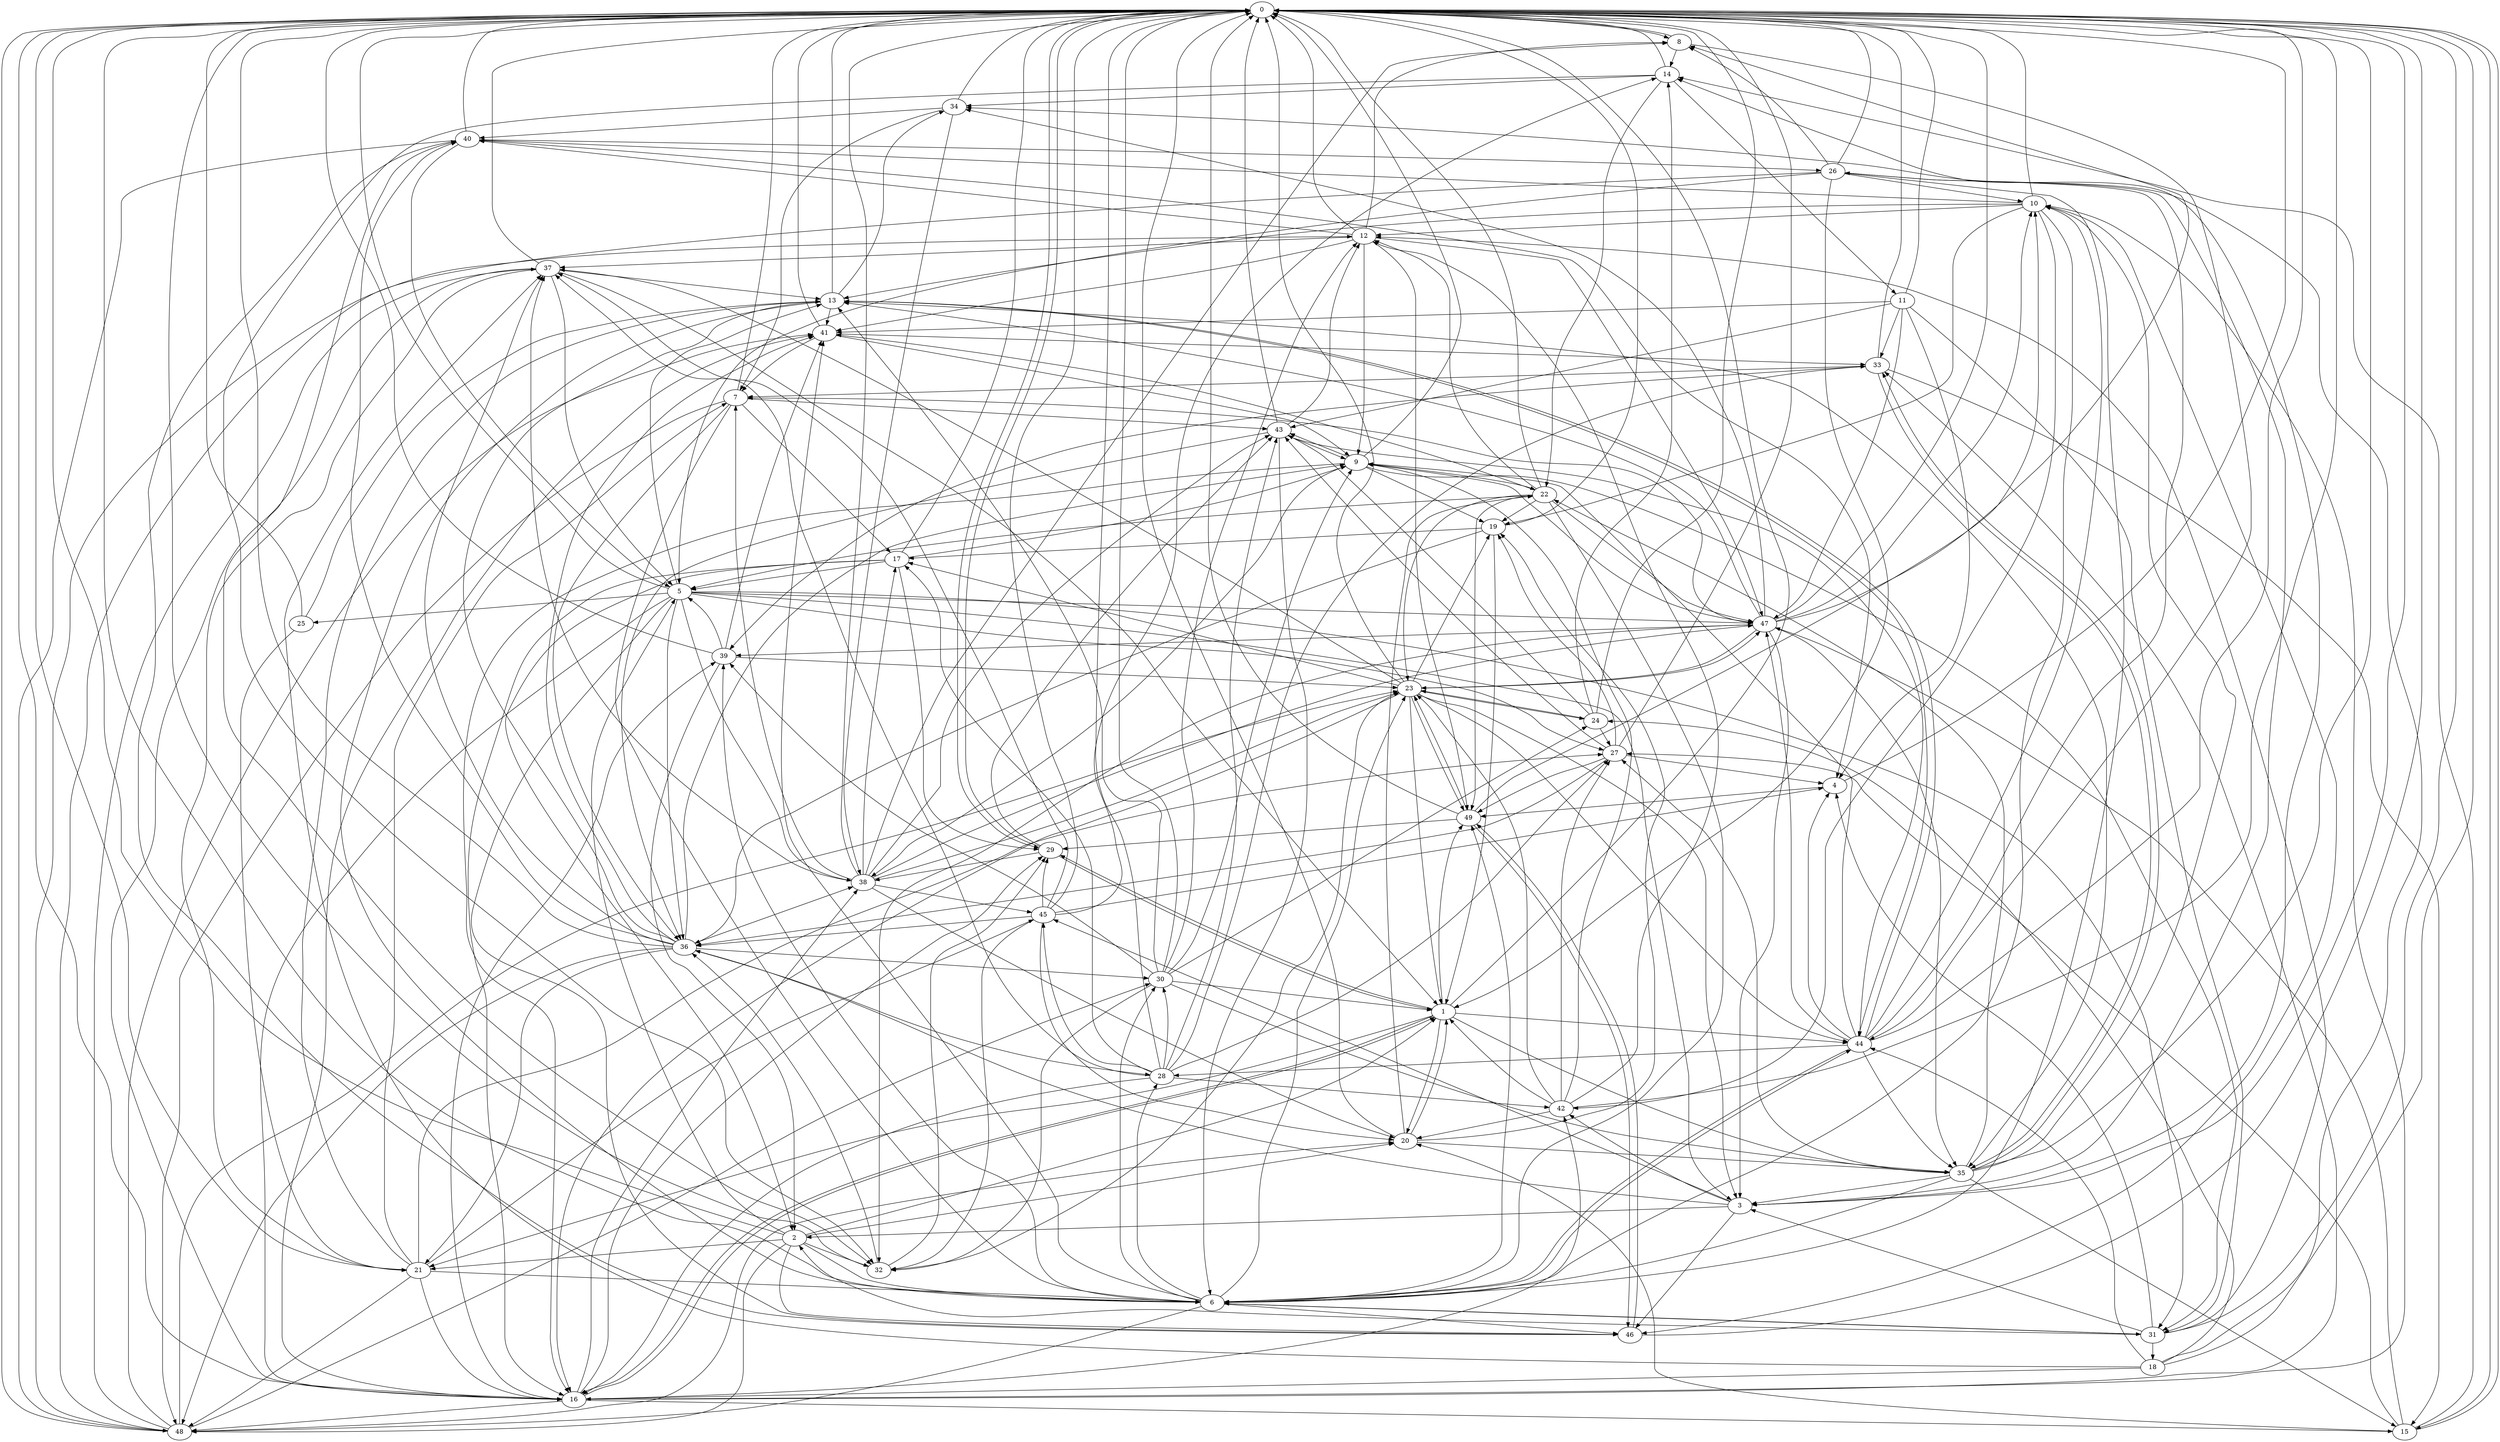 strict digraph "" {
	0	 [component_delay=3];
	8	 [component_delay=3];
	0 -> 8	 [wire_delay=1];
	15	 [component_delay=3];
	0 -> 15	 [wire_delay=1];
	29	 [component_delay=3];
	0 -> 29	 [wire_delay=1];
	1	 [component_delay=3];
	1 -> 0	 [wire_delay=1];
	16	 [component_delay=3];
	1 -> 16	 [wire_delay=1];
	20	 [component_delay=3];
	1 -> 20	 [wire_delay=1];
	21	 [component_delay=3];
	1 -> 21	 [wire_delay=1];
	1 -> 29	 [wire_delay=1];
	35	 [component_delay=3];
	1 -> 35	 [wire_delay=1];
	44	 [component_delay=3];
	1 -> 44	 [wire_delay=1];
	49	 [component_delay=3];
	1 -> 49	 [wire_delay=1];
	2	 [component_delay=3];
	2 -> 0	 [wire_delay=1];
	2 -> 1	 [wire_delay=1];
	5	 [component_delay=3];
	2 -> 5	 [wire_delay=1];
	6	 [component_delay=3];
	2 -> 6	 [wire_delay=1];
	2 -> 20	 [wire_delay=1];
	2 -> 21	 [wire_delay=1];
	32	 [component_delay=3];
	2 -> 32	 [wire_delay=1];
	46	 [component_delay=3];
	2 -> 46	 [wire_delay=1];
	48	 [component_delay=3];
	2 -> 48	 [wire_delay=1];
	3	 [component_delay=3];
	3 -> 0	 [wire_delay=1];
	3 -> 2	 [wire_delay=1];
	14	 [component_delay=3];
	3 -> 14	 [wire_delay=1];
	36	 [component_delay=3];
	3 -> 36	 [wire_delay=1];
	42	 [component_delay=3];
	3 -> 42	 [wire_delay=1];
	45	 [component_delay=3];
	3 -> 45	 [wire_delay=1];
	3 -> 46	 [wire_delay=1];
	4	 [component_delay=3];
	4 -> 0	 [wire_delay=1];
	4 -> 49	 [wire_delay=1];
	5 -> 0	 [wire_delay=1];
	5 -> 3	 [wire_delay=1];
	13	 [component_delay=3];
	5 -> 13	 [wire_delay=1];
	5 -> 16	 [wire_delay=1];
	25	 [component_delay=3];
	5 -> 25	 [wire_delay=1];
	27	 [component_delay=3];
	5 -> 27	 [wire_delay=1];
	31	 [component_delay=3];
	5 -> 31	 [wire_delay=1];
	5 -> 36	 [wire_delay=1];
	38	 [component_delay=3];
	5 -> 38	 [wire_delay=1];
	5 -> 46	 [wire_delay=1];
	47	 [component_delay=3];
	5 -> 47	 [wire_delay=1];
	6 -> 0	 [wire_delay=1];
	23	 [component_delay=3];
	6 -> 23	 [wire_delay=1];
	28	 [component_delay=3];
	6 -> 28	 [wire_delay=1];
	30	 [component_delay=3];
	6 -> 30	 [wire_delay=1];
	6 -> 31	 [wire_delay=1];
	39	 [component_delay=3];
	6 -> 39	 [wire_delay=1];
	41	 [component_delay=3];
	6 -> 41	 [wire_delay=1];
	6 -> 44	 [wire_delay=1];
	6 -> 46	 [wire_delay=1];
	6 -> 48	 [wire_delay=1];
	6 -> 49	 [wire_delay=1];
	7	 [component_delay=3];
	7 -> 0	 [wire_delay=1];
	7 -> 6	 [wire_delay=1];
	17	 [component_delay=3];
	7 -> 17	 [wire_delay=1];
	7 -> 36	 [wire_delay=1];
	43	 [component_delay=3];
	7 -> 43	 [wire_delay=1];
	7 -> 48	 [wire_delay=1];
	8 -> 0	 [wire_delay=1];
	8 -> 14	 [wire_delay=1];
	8 -> 44	 [wire_delay=1];
	9	 [component_delay=3];
	9 -> 0	 [wire_delay=1];
	9 -> 16	 [wire_delay=1];
	19	 [component_delay=3];
	9 -> 19	 [wire_delay=1];
	22	 [component_delay=3];
	9 -> 22	 [wire_delay=1];
	9 -> 31	 [wire_delay=1];
	9 -> 38	 [wire_delay=1];
	9 -> 43	 [wire_delay=1];
	9 -> 47	 [wire_delay=1];
	10	 [component_delay=3];
	10 -> 0	 [wire_delay=1];
	10 -> 6	 [wire_delay=1];
	12	 [component_delay=3];
	10 -> 12	 [wire_delay=1];
	10 -> 13	 [wire_delay=1];
	10 -> 19	 [wire_delay=1];
	40	 [component_delay=3];
	10 -> 40	 [wire_delay=1];
	10 -> 42	 [wire_delay=1];
	10 -> 46	 [wire_delay=1];
	11	 [component_delay=3];
	11 -> 0	 [wire_delay=1];
	11 -> 4	 [wire_delay=1];
	11 -> 31	 [wire_delay=1];
	33	 [component_delay=3];
	11 -> 33	 [wire_delay=1];
	11 -> 41	 [wire_delay=1];
	11 -> 43	 [wire_delay=1];
	11 -> 47	 [wire_delay=1];
	12 -> 0	 [wire_delay=1];
	12 -> 8	 [wire_delay=1];
	12 -> 9	 [wire_delay=1];
	37	 [component_delay=3];
	12 -> 37	 [wire_delay=1];
	12 -> 40	 [wire_delay=1];
	12 -> 41	 [wire_delay=1];
	12 -> 47	 [wire_delay=1];
	12 -> 49	 [wire_delay=1];
	13 -> 0	 [wire_delay=1];
	13 -> 6	 [wire_delay=1];
	34	 [component_delay=3];
	13 -> 34	 [wire_delay=1];
	13 -> 35	 [wire_delay=1];
	13 -> 41	 [wire_delay=1];
	13 -> 44	 [wire_delay=1];
	14 -> 0	 [wire_delay=1];
	14 -> 11	 [wire_delay=1];
	14 -> 22	 [wire_delay=1];
	14 -> 32	 [wire_delay=1];
	14 -> 34	 [wire_delay=1];
	15 -> 0	 [wire_delay=1];
	15 -> 14	 [wire_delay=1];
	15 -> 20	 [wire_delay=1];
	15 -> 27	 [wire_delay=1];
	15 -> 47	 [wire_delay=1];
	16 -> 0	 [wire_delay=1];
	16 -> 1	 [wire_delay=1];
	16 -> 10	 [wire_delay=1];
	16 -> 15	 [wire_delay=1];
	16 -> 29	 [wire_delay=1];
	16 -> 33	 [wire_delay=1];
	16 -> 38	 [wire_delay=1];
	16 -> 39	 [wire_delay=1];
	16 -> 41	 [wire_delay=1];
	16 -> 42	 [wire_delay=1];
	16 -> 48	 [wire_delay=1];
	17 -> 0	 [wire_delay=1];
	17 -> 2	 [wire_delay=1];
	17 -> 5	 [wire_delay=1];
	17 -> 9	 [wire_delay=1];
	17 -> 16	 [wire_delay=1];
	17 -> 29	 [wire_delay=1];
	18	 [component_delay=3];
	18 -> 0	 [wire_delay=1];
	18 -> 16	 [wire_delay=1];
	24	 [component_delay=3];
	18 -> 24	 [wire_delay=1];
	18 -> 34	 [wire_delay=1];
	18 -> 37	 [wire_delay=1];
	18 -> 44	 [wire_delay=1];
	19 -> 0	 [wire_delay=1];
	19 -> 1	 [wire_delay=1];
	19 -> 17	 [wire_delay=1];
	19 -> 36	 [wire_delay=1];
	20 -> 0	 [wire_delay=1];
	20 -> 1	 [wire_delay=1];
	20 -> 19	 [wire_delay=1];
	20 -> 22	 [wire_delay=1];
	20 -> 35	 [wire_delay=1];
	21 -> 0	 [wire_delay=1];
	21 -> 6	 [wire_delay=1];
	21 -> 7	 [wire_delay=1];
	21 -> 13	 [wire_delay=1];
	21 -> 16	 [wire_delay=1];
	21 -> 27	 [wire_delay=1];
	21 -> 45	 [wire_delay=1];
	21 -> 48	 [wire_delay=1];
	22 -> 0	 [wire_delay=1];
	22 -> 5	 [wire_delay=1];
	22 -> 6	 [wire_delay=1];
	22 -> 12	 [wire_delay=1];
	22 -> 19	 [wire_delay=1];
	22 -> 23	 [wire_delay=1];
	22 -> 41	 [wire_delay=1];
	22 -> 47	 [wire_delay=1];
	22 -> 49	 [wire_delay=1];
	23 -> 0	 [wire_delay=1];
	23 -> 1	 [wire_delay=1];
	23 -> 3	 [wire_delay=1];
	23 -> 16	 [wire_delay=1];
	23 -> 17	 [wire_delay=1];
	23 -> 19	 [wire_delay=1];
	23 -> 24	 [wire_delay=1];
	23 -> 37	 [wire_delay=1];
	23 -> 44	 [wire_delay=1];
	23 -> 47	 [wire_delay=1];
	23 -> 49	 [wire_delay=1];
	24 -> 0	 [wire_delay=1];
	24 -> 14	 [wire_delay=1];
	24 -> 23	 [wire_delay=1];
	24 -> 27	 [wire_delay=1];
	24 -> 43	 [wire_delay=1];
	25 -> 0	 [wire_delay=1];
	25 -> 13	 [wire_delay=1];
	25 -> 21	 [wire_delay=1];
	26	 [component_delay=3];
	26 -> 0	 [wire_delay=1];
	26 -> 1	 [wire_delay=1];
	26 -> 3	 [wire_delay=1];
	26 -> 5	 [wire_delay=1];
	26 -> 6	 [wire_delay=1];
	26 -> 8	 [wire_delay=1];
	26 -> 10	 [wire_delay=1];
	26 -> 48	 [wire_delay=1];
	27 -> 0	 [wire_delay=1];
	27 -> 4	 [wire_delay=1];
	27 -> 19	 [wire_delay=1];
	27 -> 36	 [wire_delay=1];
	27 -> 43	 [wire_delay=1];
	27 -> 49	 [wire_delay=1];
	28 -> 0	 [wire_delay=1];
	28 -> 16	 [wire_delay=1];
	28 -> 17	 [wire_delay=1];
	28 -> 27	 [wire_delay=1];
	28 -> 30	 [wire_delay=1];
	28 -> 33	 [wire_delay=1];
	28 -> 37	 [wire_delay=1];
	28 -> 42	 [wire_delay=1];
	28 -> 43	 [wire_delay=1];
	28 -> 45	 [wire_delay=1];
	29 -> 0	 [wire_delay=1];
	29 -> 1	 [wire_delay=1];
	29 -> 38	 [wire_delay=1];
	29 -> 43	 [wire_delay=1];
	30 -> 0	 [wire_delay=1];
	30 -> 1	 [wire_delay=1];
	30 -> 9	 [wire_delay=1];
	30 -> 12	 [wire_delay=1];
	30 -> 13	 [wire_delay=1];
	30 -> 24	 [wire_delay=1];
	30 -> 32	 [wire_delay=1];
	30 -> 35	 [wire_delay=1];
	30 -> 39	 [wire_delay=1];
	31 -> 0	 [wire_delay=1];
	31 -> 2	 [wire_delay=1];
	31 -> 3	 [wire_delay=1];
	31 -> 4	 [wire_delay=1];
	31 -> 6	 [wire_delay=1];
	31 -> 12	 [wire_delay=1];
	31 -> 18	 [wire_delay=1];
	32 -> 0	 [wire_delay=1];
	32 -> 23	 [wire_delay=1];
	32 -> 29	 [wire_delay=1];
	32 -> 36	 [wire_delay=1];
	33 -> 0	 [wire_delay=1];
	33 -> 7	 [wire_delay=1];
	33 -> 15	 [wire_delay=1];
	33 -> 35	 [wire_delay=1];
	33 -> 39	 [wire_delay=1];
	34 -> 0	 [wire_delay=1];
	34 -> 7	 [wire_delay=1];
	34 -> 38	 [wire_delay=1];
	34 -> 40	 [wire_delay=1];
	35 -> 0	 [wire_delay=1];
	35 -> 3	 [wire_delay=1];
	35 -> 6	 [wire_delay=1];
	35 -> 10	 [wire_delay=1];
	35 -> 15	 [wire_delay=1];
	35 -> 22	 [wire_delay=1];
	35 -> 27	 [wire_delay=1];
	35 -> 33	 [wire_delay=1];
	36 -> 0	 [wire_delay=1];
	36 -> 9	 [wire_delay=1];
	36 -> 13	 [wire_delay=1];
	36 -> 21	 [wire_delay=1];
	36 -> 28	 [wire_delay=1];
	36 -> 30	 [wire_delay=1];
	36 -> 37	 [wire_delay=1];
	36 -> 38	 [wire_delay=1];
	36 -> 40	 [wire_delay=1];
	36 -> 41	 [wire_delay=1];
	36 -> 48	 [wire_delay=1];
	37 -> 0	 [wire_delay=1];
	37 -> 1	 [wire_delay=1];
	37 -> 5	 [wire_delay=1];
	37 -> 13	 [wire_delay=1];
	37 -> 16	 [wire_delay=1];
	37 -> 21	 [wire_delay=1];
	38 -> 0	 [wire_delay=1];
	38 -> 7	 [wire_delay=1];
	38 -> 8	 [wire_delay=1];
	38 -> 17	 [wire_delay=1];
	38 -> 20	 [wire_delay=1];
	38 -> 23	 [wire_delay=1];
	38 -> 37	 [wire_delay=1];
	38 -> 43	 [wire_delay=1];
	38 -> 45	 [wire_delay=1];
	38 -> 47	 [wire_delay=1];
	39 -> 0	 [wire_delay=1];
	39 -> 2	 [wire_delay=1];
	39 -> 5	 [wire_delay=1];
	39 -> 23	 [wire_delay=1];
	39 -> 41	 [wire_delay=1];
	40 -> 0	 [wire_delay=1];
	40 -> 4	 [wire_delay=1];
	40 -> 5	 [wire_delay=1];
	40 -> 26	 [wire_delay=1];
	40 -> 32	 [wire_delay=1];
	40 -> 48	 [wire_delay=1];
	41 -> 0	 [wire_delay=1];
	41 -> 7	 [wire_delay=1];
	41 -> 9	 [wire_delay=1];
	41 -> 33	 [wire_delay=1];
	42 -> 0	 [wire_delay=1];
	42 -> 1	 [wire_delay=1];
	42 -> 9	 [wire_delay=1];
	42 -> 12	 [wire_delay=1];
	42 -> 20	 [wire_delay=1];
	42 -> 23	 [wire_delay=1];
	42 -> 27	 [wire_delay=1];
	43 -> 0	 [wire_delay=1];
	43 -> 6	 [wire_delay=1];
	43 -> 9	 [wire_delay=1];
	43 -> 12	 [wire_delay=1];
	43 -> 36	 [wire_delay=1];
	43 -> 44	 [wire_delay=1];
	44 -> 0	 [wire_delay=1];
	44 -> 4	 [wire_delay=1];
	44 -> 6	 [wire_delay=1];
	44 -> 9	 [wire_delay=1];
	44 -> 10	 [wire_delay=1];
	44 -> 13	 [wire_delay=1];
	44 -> 26	 [wire_delay=1];
	44 -> 28	 [wire_delay=1];
	44 -> 35	 [wire_delay=1];
	44 -> 47	 [wire_delay=1];
	45 -> 0	 [wire_delay=1];
	45 -> 4	 [wire_delay=1];
	45 -> 14	 [wire_delay=1];
	45 -> 20	 [wire_delay=1];
	45 -> 29	 [wire_delay=1];
	45 -> 32	 [wire_delay=1];
	45 -> 36	 [wire_delay=1];
	45 -> 37	 [wire_delay=1];
	46 -> 0	 [wire_delay=1];
	46 -> 40	 [wire_delay=1];
	46 -> 49	 [wire_delay=1];
	47 -> 0	 [wire_delay=1];
	47 -> 3	 [wire_delay=1];
	47 -> 7	 [wire_delay=1];
	47 -> 8	 [wire_delay=1];
	47 -> 10	 [wire_delay=1];
	47 -> 13	 [wire_delay=1];
	47 -> 23	 [wire_delay=1];
	47 -> 32	 [wire_delay=1];
	47 -> 34	 [wire_delay=1];
	47 -> 35	 [wire_delay=1];
	47 -> 39	 [wire_delay=1];
	48 -> 0	 [wire_delay=1];
	48 -> 12	 [wire_delay=1];
	48 -> 20	 [wire_delay=1];
	48 -> 23	 [wire_delay=1];
	48 -> 30	 [wire_delay=1];
	48 -> 37	 [wire_delay=1];
	48 -> 41	 [wire_delay=1];
	49 -> 0	 [wire_delay=1];
	49 -> 10	 [wire_delay=1];
	49 -> 23	 [wire_delay=1];
	49 -> 29	 [wire_delay=1];
	49 -> 46	 [wire_delay=1];
}
